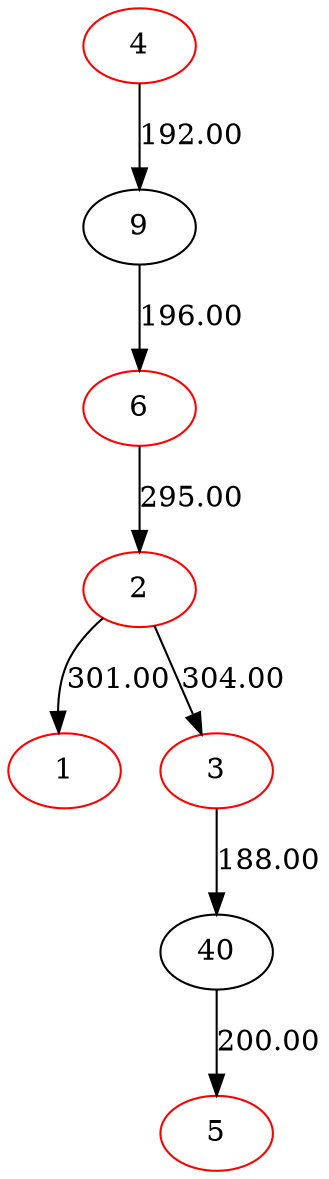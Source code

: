 digraph {
4[color=red]
9[color=black]
6[color=red]
2[color=red]
1[color=red]
2->1[label=301.00]
3[color=red]
40[color=black]
5[color=red]
40->5[label=200.00]
3->40[label=188.00]
2->3[label=304.00]
6->2[label=295.00]
9->6[label=196.00]
4->9[label=192.00]
}